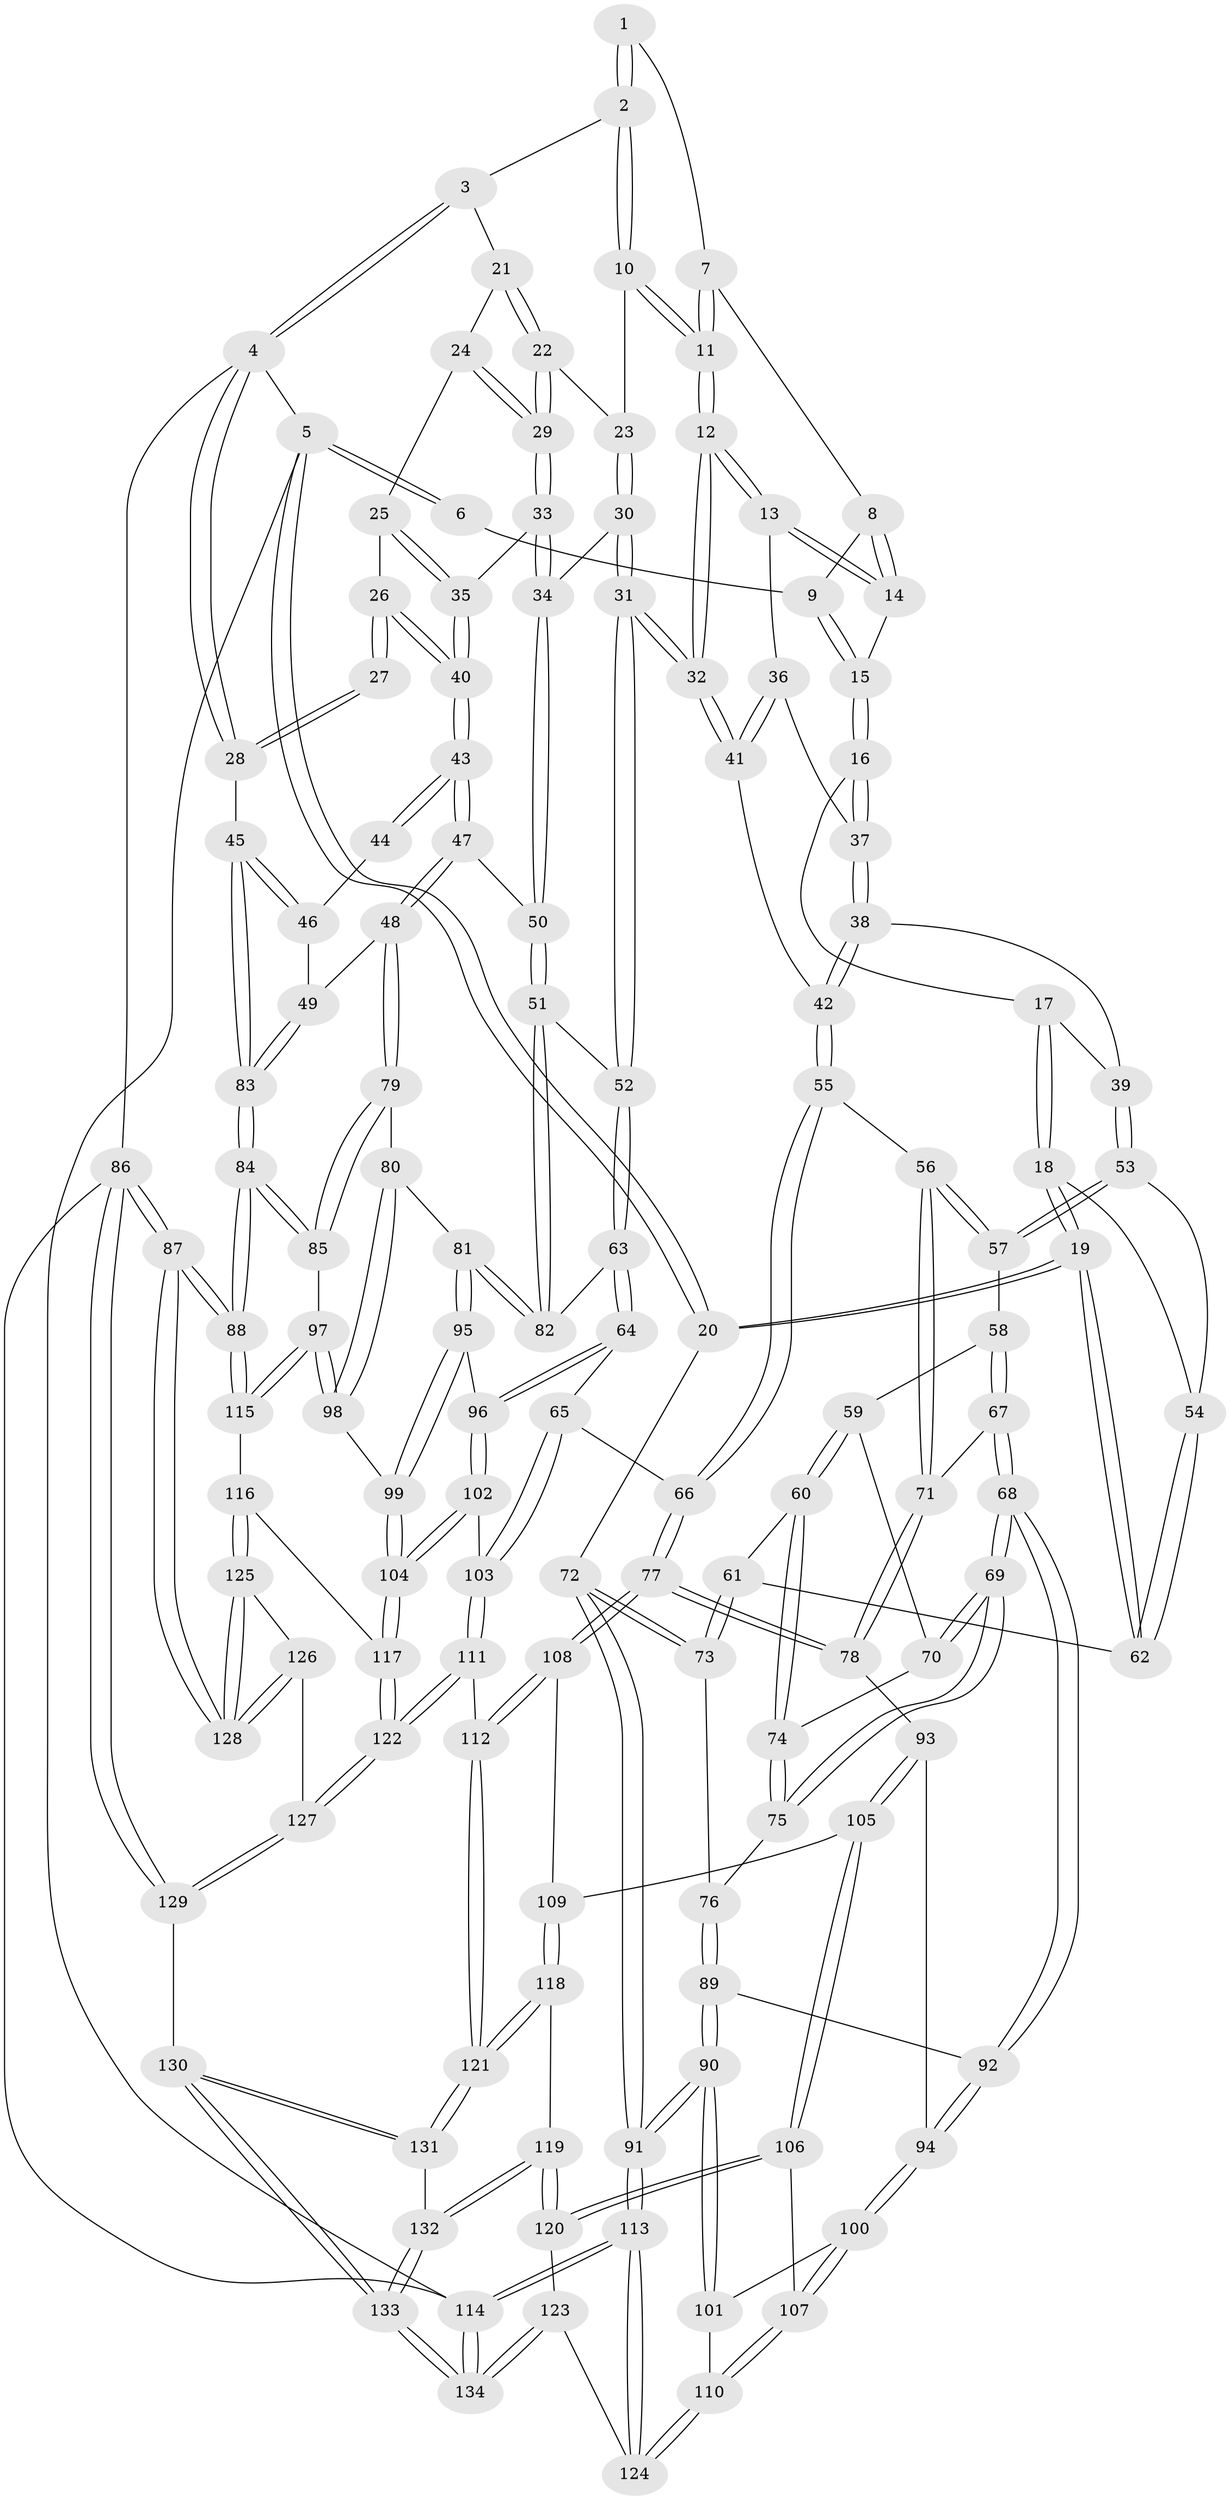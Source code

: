 // Generated by graph-tools (version 1.1) at 2025/11/02/27/25 16:11:51]
// undirected, 134 vertices, 332 edges
graph export_dot {
graph [start="1"]
  node [color=gray90,style=filled];
  1 [pos="+0.5461013896089177+0"];
  2 [pos="+0.680908694611363+0"];
  3 [pos="+0.7806476098329507+0"];
  4 [pos="+1+0"];
  5 [pos="+0+0"];
  6 [pos="+0.1801453278274781+0"];
  7 [pos="+0.4448619623512769+0.018702273114969522"];
  8 [pos="+0.4101985495825916+0.038668147073471264"];
  9 [pos="+0.20004472611036075+0"];
  10 [pos="+0.555774241723847+0.10804880774292952"];
  11 [pos="+0.506942348890191+0.15009167130768508"];
  12 [pos="+0.48584827967189853+0.1866596533862254"];
  13 [pos="+0.40654918702004367+0.16156149650382473"];
  14 [pos="+0.3525333240995455+0.10858640005756653"];
  15 [pos="+0.21658071583456512+0.06775959628098382"];
  16 [pos="+0.21201071939177718+0.07619727636779071"];
  17 [pos="+0.16510569164911998+0.11740145154443227"];
  18 [pos="+0+0.20782913138709194"];
  19 [pos="+0+0.2059912141918086"];
  20 [pos="+0+0.19622305421987052"];
  21 [pos="+0.7882287460922983+0.0238433180868004"];
  22 [pos="+0.6772252298292674+0.14224554350871402"];
  23 [pos="+0.6584214871324556+0.15219923993460593"];
  24 [pos="+0.7953675403999929+0.04247366190086808"];
  25 [pos="+0.8502359426531976+0.11934438254837744"];
  26 [pos="+0.9311843690097065+0.1972267193182191"];
  27 [pos="+1+0.19715840054968173"];
  28 [pos="+1+0.15473460474256684"];
  29 [pos="+0.7448265248021052+0.23755160219698968"];
  30 [pos="+0.6267056122106077+0.29532505281605614"];
  31 [pos="+0.5495544622710689+0.3394014385285502"];
  32 [pos="+0.5276306540781796+0.32263502698272717"];
  33 [pos="+0.7454234878700525+0.2737749132099844"];
  34 [pos="+0.7397163812433264+0.2777767959121244"];
  35 [pos="+0.7758288527260886+0.2726139078807481"];
  36 [pos="+0.3190099309598326+0.24869601349402654"];
  37 [pos="+0.28101729110578993+0.23515581308004346"];
  38 [pos="+0.1989612606364757+0.31624289524209825"];
  39 [pos="+0.16659050846478848+0.32780094632276785"];
  40 [pos="+0.8560342541041598+0.28646139403374044"];
  41 [pos="+0.3684592419608035+0.34739006285548724"];
  42 [pos="+0.3666507032798553+0.34896316243790737"];
  43 [pos="+0.8886742665592615+0.38105021814446943"];
  44 [pos="+0.9791680017914101+0.2869045120911948"];
  45 [pos="+1+0.21221219051900603"];
  46 [pos="+0.9667070049546429+0.34714609734792135"];
  47 [pos="+0.8915640630482102+0.4028822739608471"];
  48 [pos="+0.8944229511589558+0.4066074543654363"];
  49 [pos="+0.8957107250811343+0.40605788974251206"];
  50 [pos="+0.7713282552216714+0.40203021278686074"];
  51 [pos="+0.7120497932346201+0.45915272841008864"];
  52 [pos="+0.5607256326793602+0.39007195345023393"];
  53 [pos="+0.16057391030564525+0.33490780513582713"];
  54 [pos="+0.14353603048851607+0.3341649693969093"];
  55 [pos="+0.33395981849066547+0.41176110926152426"];
  56 [pos="+0.2614723446580244+0.43605201638323315"];
  57 [pos="+0.1774202696790553+0.3782987949149903"];
  58 [pos="+0.17464037391435602+0.3858045134978256"];
  59 [pos="+0.1506358607672105+0.41908952961486506"];
  60 [pos="+0.08409959903013627+0.45733377156500266"];
  61 [pos="+0.05526488826523397+0.4282091821819469"];
  62 [pos="+0.05529321273837847+0.42692976904069474"];
  63 [pos="+0.5092629801597675+0.5393963325321626"];
  64 [pos="+0.5027725105202585+0.5537572934002153"];
  65 [pos="+0.4837859748823246+0.5681676846637842"];
  66 [pos="+0.4201775972039402+0.5927844590082328"];
  67 [pos="+0.17854785487177124+0.5337291322575145"];
  68 [pos="+0.17006608982049695+0.5376664104086805"];
  69 [pos="+0.1631229455280135+0.5344443245438792"];
  70 [pos="+0.13343358533637767+0.46529107737403186"];
  71 [pos="+0.24545667745766284+0.5270221666219149"];
  72 [pos="+0+0.521601544002696"];
  73 [pos="+0+0.4915993757555795"];
  74 [pos="+0.09044785066579253+0.4747416189034067"];
  75 [pos="+0.0851785182935253+0.521323112885849"];
  76 [pos="+0.07279210266080934+0.5277383992033875"];
  77 [pos="+0.41656036971085897+0.5960524792678676"];
  78 [pos="+0.2586785671940156+0.5388812171265623"];
  79 [pos="+0.9255909771980321+0.5456855614678773"];
  80 [pos="+0.8728483758018898+0.5678742032947364"];
  81 [pos="+0.773938412070537+0.5775963497688169"];
  82 [pos="+0.74634157832585+0.5341279522617661"];
  83 [pos="+1+0.31086998664016957"];
  84 [pos="+1+0.6288248142683963"];
  85 [pos="+1+0.6207376755658254"];
  86 [pos="+1+1"];
  87 [pos="+1+1"];
  88 [pos="+1+0.7958212756042361"];
  89 [pos="+0.050176703283837075+0.6197749243492717"];
  90 [pos="+0+0.7250644251501674"];
  91 [pos="+0+0.7631464412219845"];
  92 [pos="+0.1476257635152007+0.6340339213668846"];
  93 [pos="+0.21898947724834206+0.6619642384311355"];
  94 [pos="+0.15788195435256608+0.648009457601973"];
  95 [pos="+0.7575326000687297+0.5973386662097716"];
  96 [pos="+0.6610231897725256+0.6336822683934087"];
  97 [pos="+0.86483420757164+0.7648129149790777"];
  98 [pos="+0.8660668108305912+0.6641056321945518"];
  99 [pos="+0.7703347318557903+0.7391676298713954"];
  100 [pos="+0.14090524979636904+0.6919016121603386"];
  101 [pos="+0.10309746810133757+0.7131600637093273"];
  102 [pos="+0.6374705046164174+0.736679718838814"];
  103 [pos="+0.590204798858568+0.7694866942206775"];
  104 [pos="+0.7722714122070906+0.7793744002649104"];
  105 [pos="+0.2765886047041475+0.7043729417345546"];
  106 [pos="+0.20838418650870624+0.7748250182262629"];
  107 [pos="+0.17216556838661162+0.792668309497257"];
  108 [pos="+0.4164659975019706+0.5962814291147586"];
  109 [pos="+0.3139698577824369+0.7043379135150936"];
  110 [pos="+0.1243151336159417+0.8549057235073773"];
  111 [pos="+0.560124646592799+0.8234110268263312"];
  112 [pos="+0.49602343062692766+0.8327218534626561"];
  113 [pos="+0+1"];
  114 [pos="+0+1"];
  115 [pos="+0.8444268751138245+0.7954755052520397"];
  116 [pos="+0.8169406322870266+0.821343882792724"];
  117 [pos="+0.7944775255746597+0.8106241373633712"];
  118 [pos="+0.3641783930360894+0.8558468281535344"];
  119 [pos="+0.34338527477604003+0.8711780788904171"];
  120 [pos="+0.3164494636398494+0.8724478229587862"];
  121 [pos="+0.4526902743515618+0.8638163346828941"];
  122 [pos="+0.6314285101666715+0.8914011121128015"];
  123 [pos="+0.27080637148870795+0.8851471731109744"];
  124 [pos="+0.11308222408443427+0.8740350371969865"];
  125 [pos="+0.8329156742353919+0.8593803426708183"];
  126 [pos="+0.7532174708172431+0.9516489000487174"];
  127 [pos="+0.6547568478652069+1"];
  128 [pos="+1+1"];
  129 [pos="+0.60861252391449+1"];
  130 [pos="+0.5387927101292972+1"];
  131 [pos="+0.46760260922778973+0.9487046696806319"];
  132 [pos="+0.32527579337104073+0.9981108026942728"];
  133 [pos="+0.26123728759298404+1"];
  134 [pos="+0.11929661544561666+1"];
  1 -- 2;
  1 -- 2;
  1 -- 7;
  2 -- 3;
  2 -- 10;
  2 -- 10;
  3 -- 4;
  3 -- 4;
  3 -- 21;
  4 -- 5;
  4 -- 28;
  4 -- 28;
  4 -- 86;
  5 -- 6;
  5 -- 6;
  5 -- 20;
  5 -- 20;
  5 -- 114;
  6 -- 9;
  7 -- 8;
  7 -- 11;
  7 -- 11;
  8 -- 9;
  8 -- 14;
  8 -- 14;
  9 -- 15;
  9 -- 15;
  10 -- 11;
  10 -- 11;
  10 -- 23;
  11 -- 12;
  11 -- 12;
  12 -- 13;
  12 -- 13;
  12 -- 32;
  12 -- 32;
  13 -- 14;
  13 -- 14;
  13 -- 36;
  14 -- 15;
  15 -- 16;
  15 -- 16;
  16 -- 17;
  16 -- 37;
  16 -- 37;
  17 -- 18;
  17 -- 18;
  17 -- 39;
  18 -- 19;
  18 -- 19;
  18 -- 54;
  19 -- 20;
  19 -- 20;
  19 -- 62;
  19 -- 62;
  20 -- 72;
  21 -- 22;
  21 -- 22;
  21 -- 24;
  22 -- 23;
  22 -- 29;
  22 -- 29;
  23 -- 30;
  23 -- 30;
  24 -- 25;
  24 -- 29;
  24 -- 29;
  25 -- 26;
  25 -- 35;
  25 -- 35;
  26 -- 27;
  26 -- 27;
  26 -- 40;
  26 -- 40;
  27 -- 28;
  27 -- 28;
  28 -- 45;
  29 -- 33;
  29 -- 33;
  30 -- 31;
  30 -- 31;
  30 -- 34;
  31 -- 32;
  31 -- 32;
  31 -- 52;
  31 -- 52;
  32 -- 41;
  32 -- 41;
  33 -- 34;
  33 -- 34;
  33 -- 35;
  34 -- 50;
  34 -- 50;
  35 -- 40;
  35 -- 40;
  36 -- 37;
  36 -- 41;
  36 -- 41;
  37 -- 38;
  37 -- 38;
  38 -- 39;
  38 -- 42;
  38 -- 42;
  39 -- 53;
  39 -- 53;
  40 -- 43;
  40 -- 43;
  41 -- 42;
  42 -- 55;
  42 -- 55;
  43 -- 44;
  43 -- 44;
  43 -- 47;
  43 -- 47;
  44 -- 46;
  45 -- 46;
  45 -- 46;
  45 -- 83;
  45 -- 83;
  46 -- 49;
  47 -- 48;
  47 -- 48;
  47 -- 50;
  48 -- 49;
  48 -- 79;
  48 -- 79;
  49 -- 83;
  49 -- 83;
  50 -- 51;
  50 -- 51;
  51 -- 52;
  51 -- 82;
  51 -- 82;
  52 -- 63;
  52 -- 63;
  53 -- 54;
  53 -- 57;
  53 -- 57;
  54 -- 62;
  54 -- 62;
  55 -- 56;
  55 -- 66;
  55 -- 66;
  56 -- 57;
  56 -- 57;
  56 -- 71;
  56 -- 71;
  57 -- 58;
  58 -- 59;
  58 -- 67;
  58 -- 67;
  59 -- 60;
  59 -- 60;
  59 -- 70;
  60 -- 61;
  60 -- 74;
  60 -- 74;
  61 -- 62;
  61 -- 73;
  61 -- 73;
  63 -- 64;
  63 -- 64;
  63 -- 82;
  64 -- 65;
  64 -- 96;
  64 -- 96;
  65 -- 66;
  65 -- 103;
  65 -- 103;
  66 -- 77;
  66 -- 77;
  67 -- 68;
  67 -- 68;
  67 -- 71;
  68 -- 69;
  68 -- 69;
  68 -- 92;
  68 -- 92;
  69 -- 70;
  69 -- 70;
  69 -- 75;
  69 -- 75;
  70 -- 74;
  71 -- 78;
  71 -- 78;
  72 -- 73;
  72 -- 73;
  72 -- 91;
  72 -- 91;
  73 -- 76;
  74 -- 75;
  74 -- 75;
  75 -- 76;
  76 -- 89;
  76 -- 89;
  77 -- 78;
  77 -- 78;
  77 -- 108;
  77 -- 108;
  78 -- 93;
  79 -- 80;
  79 -- 85;
  79 -- 85;
  80 -- 81;
  80 -- 98;
  80 -- 98;
  81 -- 82;
  81 -- 82;
  81 -- 95;
  81 -- 95;
  83 -- 84;
  83 -- 84;
  84 -- 85;
  84 -- 85;
  84 -- 88;
  84 -- 88;
  85 -- 97;
  86 -- 87;
  86 -- 87;
  86 -- 129;
  86 -- 129;
  86 -- 114;
  87 -- 88;
  87 -- 88;
  87 -- 128;
  87 -- 128;
  88 -- 115;
  88 -- 115;
  89 -- 90;
  89 -- 90;
  89 -- 92;
  90 -- 91;
  90 -- 91;
  90 -- 101;
  90 -- 101;
  91 -- 113;
  91 -- 113;
  92 -- 94;
  92 -- 94;
  93 -- 94;
  93 -- 105;
  93 -- 105;
  94 -- 100;
  94 -- 100;
  95 -- 96;
  95 -- 99;
  95 -- 99;
  96 -- 102;
  96 -- 102;
  97 -- 98;
  97 -- 98;
  97 -- 115;
  97 -- 115;
  98 -- 99;
  99 -- 104;
  99 -- 104;
  100 -- 101;
  100 -- 107;
  100 -- 107;
  101 -- 110;
  102 -- 103;
  102 -- 104;
  102 -- 104;
  103 -- 111;
  103 -- 111;
  104 -- 117;
  104 -- 117;
  105 -- 106;
  105 -- 106;
  105 -- 109;
  106 -- 107;
  106 -- 120;
  106 -- 120;
  107 -- 110;
  107 -- 110;
  108 -- 109;
  108 -- 112;
  108 -- 112;
  109 -- 118;
  109 -- 118;
  110 -- 124;
  110 -- 124;
  111 -- 112;
  111 -- 122;
  111 -- 122;
  112 -- 121;
  112 -- 121;
  113 -- 114;
  113 -- 114;
  113 -- 124;
  113 -- 124;
  114 -- 134;
  114 -- 134;
  115 -- 116;
  116 -- 117;
  116 -- 125;
  116 -- 125;
  117 -- 122;
  117 -- 122;
  118 -- 119;
  118 -- 121;
  118 -- 121;
  119 -- 120;
  119 -- 120;
  119 -- 132;
  119 -- 132;
  120 -- 123;
  121 -- 131;
  121 -- 131;
  122 -- 127;
  122 -- 127;
  123 -- 124;
  123 -- 134;
  123 -- 134;
  125 -- 126;
  125 -- 128;
  125 -- 128;
  126 -- 127;
  126 -- 128;
  126 -- 128;
  127 -- 129;
  127 -- 129;
  129 -- 130;
  130 -- 131;
  130 -- 131;
  130 -- 133;
  130 -- 133;
  131 -- 132;
  132 -- 133;
  132 -- 133;
  133 -- 134;
  133 -- 134;
}
